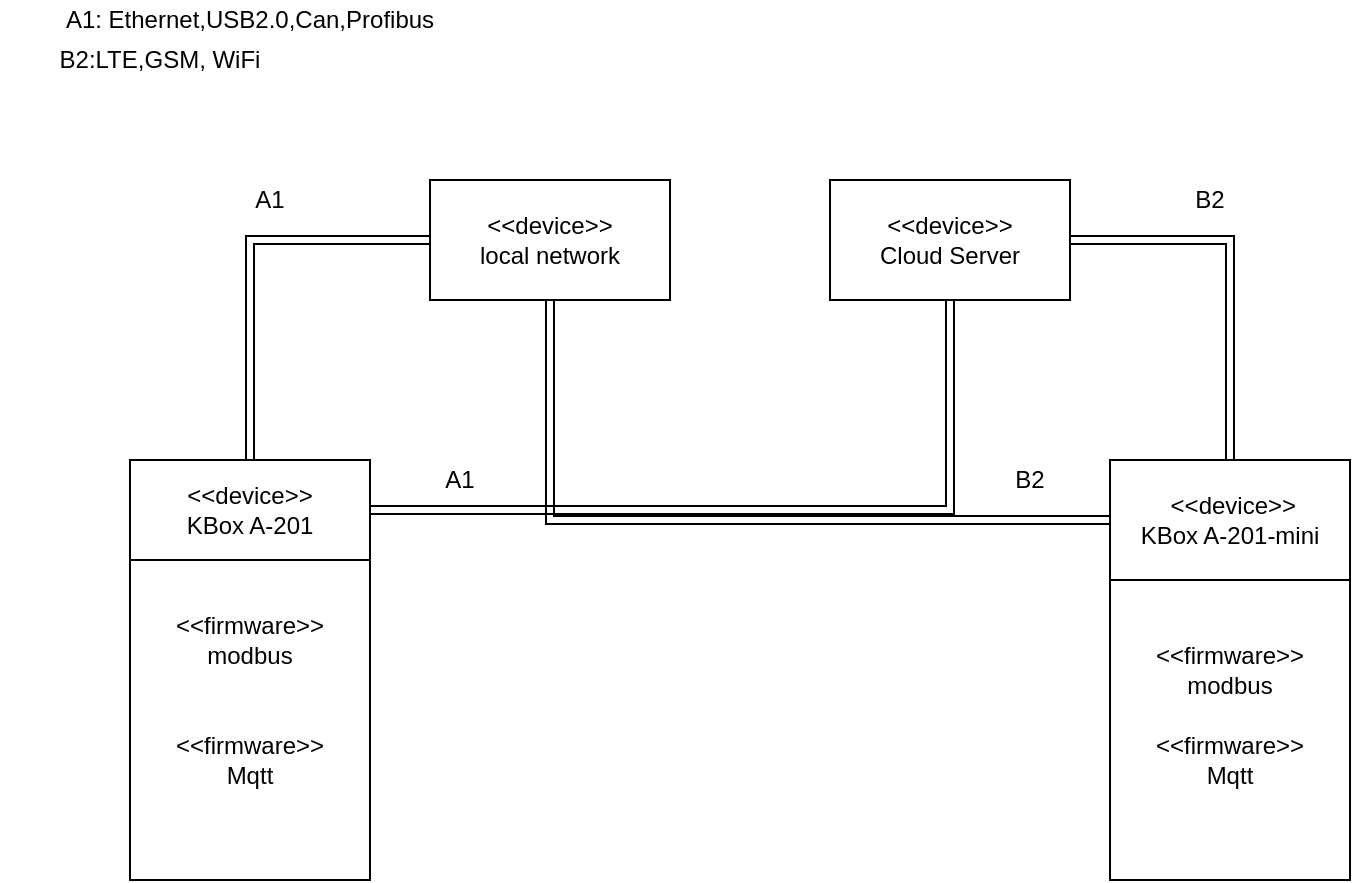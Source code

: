 <mxfile version="14.2.3" type="github">
  <diagram id="C5RBs43oDa-KdzZeNtuy" name="Page-1">
    <mxGraphModel dx="782" dy="437" grid="1" gridSize="10" guides="1" tooltips="1" connect="1" arrows="1" fold="1" page="1" pageScale="1" pageWidth="827" pageHeight="1169" math="0" shadow="0">
      <root>
        <mxCell id="WIyWlLk6GJQsqaUBKTNV-0" />
        <mxCell id="WIyWlLk6GJQsqaUBKTNV-1" parent="WIyWlLk6GJQsqaUBKTNV-0" />
        <mxCell id="ZPJF_jEI0Wepvh0lQTpw-34" value="" style="rounded=0;whiteSpace=wrap;html=1;" vertex="1" parent="WIyWlLk6GJQsqaUBKTNV-1">
          <mxGeometry x="560" y="230" width="120" height="210" as="geometry" />
        </mxCell>
        <mxCell id="ZPJF_jEI0Wepvh0lQTpw-33" value="" style="rounded=0;whiteSpace=wrap;html=1;" vertex="1" parent="WIyWlLk6GJQsqaUBKTNV-1">
          <mxGeometry x="70" y="230" width="120" height="210" as="geometry" />
        </mxCell>
        <mxCell id="ZPJF_jEI0Wepvh0lQTpw-17" style="edgeStyle=orthogonalEdgeStyle;rounded=0;orthogonalLoop=1;jettySize=auto;html=1;entryX=0.5;entryY=0;entryDx=0;entryDy=0;shape=link;" edge="1" parent="WIyWlLk6GJQsqaUBKTNV-1" source="ZPJF_jEI0Wepvh0lQTpw-10" target="ZPJF_jEI0Wepvh0lQTpw-14">
          <mxGeometry relative="1" as="geometry" />
        </mxCell>
        <mxCell id="ZPJF_jEI0Wepvh0lQTpw-18" style="edgeStyle=orthogonalEdgeStyle;rounded=0;orthogonalLoop=1;jettySize=auto;html=1;entryX=1;entryY=0.5;entryDx=0;entryDy=0;shape=link;" edge="1" parent="WIyWlLk6GJQsqaUBKTNV-1" source="ZPJF_jEI0Wepvh0lQTpw-10" target="ZPJF_jEI0Wepvh0lQTpw-11">
          <mxGeometry relative="1" as="geometry">
            <Array as="points">
              <mxPoint x="480" y="255" />
            </Array>
          </mxGeometry>
        </mxCell>
        <mxCell id="ZPJF_jEI0Wepvh0lQTpw-10" value="&amp;lt;&amp;lt;device&amp;gt;&amp;gt;&lt;br&gt;Cloud Server" style="rounded=0;whiteSpace=wrap;html=1;" vertex="1" parent="WIyWlLk6GJQsqaUBKTNV-1">
          <mxGeometry x="420" y="90" width="120" height="60" as="geometry" />
        </mxCell>
        <mxCell id="ZPJF_jEI0Wepvh0lQTpw-11" value="&lt;div&gt;&lt;span&gt;&amp;lt;&amp;lt;device&amp;gt;&amp;gt;&lt;/span&gt;&lt;/div&gt; KBox A-201" style="rounded=0;whiteSpace=wrap;html=1;align=center;" vertex="1" parent="WIyWlLk6GJQsqaUBKTNV-1">
          <mxGeometry x="70" y="230" width="120" height="50" as="geometry" />
        </mxCell>
        <mxCell id="ZPJF_jEI0Wepvh0lQTpw-14" value="&amp;nbsp;&amp;lt;&amp;lt;device&amp;gt;&amp;gt;&lt;br&gt;KBox A-201-mini" style="rounded=0;whiteSpace=wrap;html=1;" vertex="1" parent="WIyWlLk6GJQsqaUBKTNV-1">
          <mxGeometry x="560" y="230" width="120" height="60" as="geometry" />
        </mxCell>
        <mxCell id="ZPJF_jEI0Wepvh0lQTpw-16" style="edgeStyle=orthogonalEdgeStyle;rounded=0;orthogonalLoop=1;jettySize=auto;html=1;entryX=0.5;entryY=0;entryDx=0;entryDy=0;shape=link;" edge="1" parent="WIyWlLk6GJQsqaUBKTNV-1" source="ZPJF_jEI0Wepvh0lQTpw-15" target="ZPJF_jEI0Wepvh0lQTpw-11">
          <mxGeometry relative="1" as="geometry" />
        </mxCell>
        <mxCell id="ZPJF_jEI0Wepvh0lQTpw-19" style="edgeStyle=orthogonalEdgeStyle;rounded=0;orthogonalLoop=1;jettySize=auto;html=1;entryX=0;entryY=0.5;entryDx=0;entryDy=0;shape=link;" edge="1" parent="WIyWlLk6GJQsqaUBKTNV-1" source="ZPJF_jEI0Wepvh0lQTpw-15" target="ZPJF_jEI0Wepvh0lQTpw-14">
          <mxGeometry relative="1" as="geometry">
            <Array as="points">
              <mxPoint x="280" y="260" />
            </Array>
          </mxGeometry>
        </mxCell>
        <mxCell id="ZPJF_jEI0Wepvh0lQTpw-15" value="&amp;lt;&amp;lt;device&amp;gt;&amp;gt;&lt;br&gt;local network" style="rounded=0;whiteSpace=wrap;html=1;" vertex="1" parent="WIyWlLk6GJQsqaUBKTNV-1">
          <mxGeometry x="220" y="90" width="120" height="60" as="geometry" />
        </mxCell>
        <mxCell id="ZPJF_jEI0Wepvh0lQTpw-21" value="A1: Ethernet,USB2.0,Can,Profibus" style="text;html=1;strokeColor=none;fillColor=none;align=center;verticalAlign=middle;whiteSpace=wrap;rounded=0;" vertex="1" parent="WIyWlLk6GJQsqaUBKTNV-1">
          <mxGeometry x="5" width="250" height="20" as="geometry" />
        </mxCell>
        <mxCell id="ZPJF_jEI0Wepvh0lQTpw-23" value="A1" style="text;html=1;strokeColor=none;fillColor=none;align=center;verticalAlign=middle;whiteSpace=wrap;rounded=0;" vertex="1" parent="WIyWlLk6GJQsqaUBKTNV-1">
          <mxGeometry x="120" y="90" width="40" height="20" as="geometry" />
        </mxCell>
        <mxCell id="ZPJF_jEI0Wepvh0lQTpw-24" value="A1" style="text;html=1;strokeColor=none;fillColor=none;align=center;verticalAlign=middle;whiteSpace=wrap;rounded=0;" vertex="1" parent="WIyWlLk6GJQsqaUBKTNV-1">
          <mxGeometry x="215" y="230" width="40" height="20" as="geometry" />
        </mxCell>
        <mxCell id="ZPJF_jEI0Wepvh0lQTpw-25" value="B2:LTE,GSM, WiFi" style="text;html=1;strokeColor=none;fillColor=none;align=center;verticalAlign=middle;whiteSpace=wrap;rounded=0;" vertex="1" parent="WIyWlLk6GJQsqaUBKTNV-1">
          <mxGeometry x="5" y="20" width="160" height="20" as="geometry" />
        </mxCell>
        <mxCell id="ZPJF_jEI0Wepvh0lQTpw-26" value="B2" style="text;html=1;strokeColor=none;fillColor=none;align=center;verticalAlign=middle;whiteSpace=wrap;rounded=0;" vertex="1" parent="WIyWlLk6GJQsqaUBKTNV-1">
          <mxGeometry x="590" y="90" width="40" height="20" as="geometry" />
        </mxCell>
        <mxCell id="ZPJF_jEI0Wepvh0lQTpw-28" value="B2" style="text;html=1;strokeColor=none;fillColor=none;align=center;verticalAlign=middle;whiteSpace=wrap;rounded=0;" vertex="1" parent="WIyWlLk6GJQsqaUBKTNV-1">
          <mxGeometry x="500" y="230" width="40" height="20" as="geometry" />
        </mxCell>
        <mxCell id="ZPJF_jEI0Wepvh0lQTpw-29" value="&amp;lt;&amp;lt;firmware&amp;gt;&amp;gt;&lt;br&gt;modbus" style="rounded=0;whiteSpace=wrap;html=1;dashed=1;dashPattern=1 4;strokeColor=#FFFFFF;" vertex="1" parent="WIyWlLk6GJQsqaUBKTNV-1">
          <mxGeometry x="85" y="290" width="90" height="60" as="geometry" />
        </mxCell>
        <mxCell id="ZPJF_jEI0Wepvh0lQTpw-30" value="&amp;lt;&amp;lt;firmware&amp;gt;&amp;gt;&lt;br&gt;Mqtt" style="rounded=0;whiteSpace=wrap;html=1;dashed=1;dashPattern=1 4;strokeColor=#FFFFFF;glass=1;" vertex="1" parent="WIyWlLk6GJQsqaUBKTNV-1">
          <mxGeometry x="85" y="350" width="90" height="60" as="geometry" />
        </mxCell>
        <mxCell id="ZPJF_jEI0Wepvh0lQTpw-31" value="&amp;lt;&amp;lt;firmware&amp;gt;&amp;gt;&lt;br&gt;modbus" style="rounded=0;whiteSpace=wrap;html=1;dashed=1;dashPattern=1 4;strokeColor=#FFFFFF;" vertex="1" parent="WIyWlLk6GJQsqaUBKTNV-1">
          <mxGeometry x="570" y="305" width="100" height="60" as="geometry" />
        </mxCell>
        <mxCell id="ZPJF_jEI0Wepvh0lQTpw-32" value="&amp;lt;&amp;lt;firmware&amp;gt;&amp;gt;&lt;br&gt;Mqtt" style="rounded=0;whiteSpace=wrap;html=1;dashed=1;dashPattern=1 4;strokeColor=#FFFFFF;" vertex="1" parent="WIyWlLk6GJQsqaUBKTNV-1">
          <mxGeometry x="570" y="350" width="100" height="60" as="geometry" />
        </mxCell>
      </root>
    </mxGraphModel>
  </diagram>
</mxfile>
